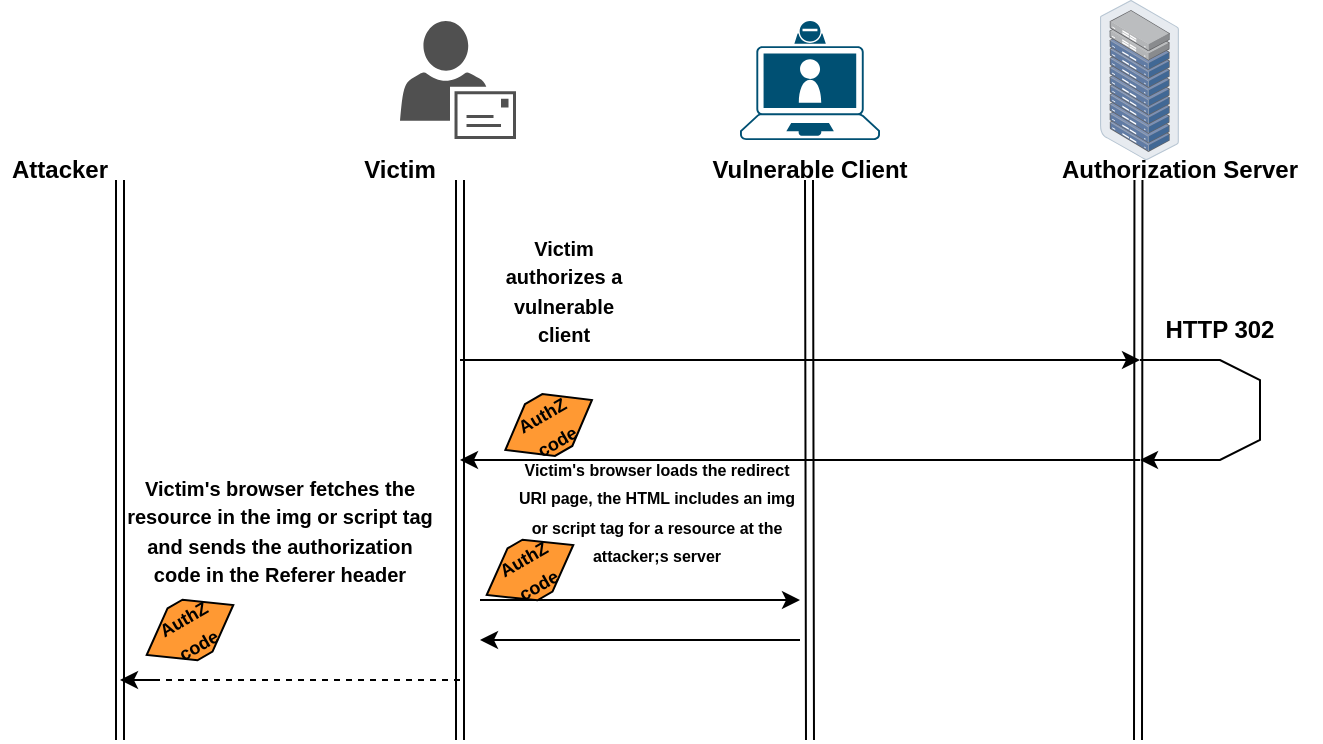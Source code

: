 <mxfile version="24.8.4">
  <diagram name="Page-1" id="c4P0QMS0-4G8p_oBopXX">
    <mxGraphModel dx="1120" dy="468" grid="1" gridSize="10" guides="1" tooltips="1" connect="1" arrows="1" fold="1" page="1" pageScale="1" pageWidth="850" pageHeight="1100" math="0" shadow="0">
      <root>
        <mxCell id="0" />
        <mxCell id="1" parent="0" />
        <mxCell id="PDgRdPxH8ZEeAix5t_-z-18" value="" style="shape=image;html=1;verticalAlign=top;verticalLabelPosition=bottom;labelBackgroundColor=#ffffff;imageAspect=0;aspect=fixed;image=https://cdn2.iconfinder.com/data/icons/woothemes/PNG/intruder.png" vertex="1" parent="1">
          <mxGeometry x="80" y="30" width="80" height="80" as="geometry" />
        </mxCell>
        <mxCell id="PDgRdPxH8ZEeAix5t_-z-19" value="&lt;b&gt;Attacker&lt;/b&gt;" style="text;html=1;align=center;verticalAlign=middle;whiteSpace=wrap;rounded=0;" vertex="1" parent="1">
          <mxGeometry x="60" y="100" width="60" height="30" as="geometry" />
        </mxCell>
        <mxCell id="PDgRdPxH8ZEeAix5t_-z-20" value="" style="sketch=0;pointerEvents=1;shadow=0;dashed=0;html=1;strokeColor=none;fillColor=#505050;labelPosition=center;verticalLabelPosition=bottom;verticalAlign=top;outlineConnect=0;align=center;shape=mxgraph.office.users.mail_user;" vertex="1" parent="1">
          <mxGeometry x="260" y="40.5" width="58" height="59" as="geometry" />
        </mxCell>
        <mxCell id="PDgRdPxH8ZEeAix5t_-z-21" value="&lt;b&gt;Victim&lt;/b&gt;" style="text;html=1;align=center;verticalAlign=middle;whiteSpace=wrap;rounded=0;" vertex="1" parent="1">
          <mxGeometry x="230" y="99.5" width="60" height="30" as="geometry" />
        </mxCell>
        <mxCell id="PDgRdPxH8ZEeAix5t_-z-22" value="" style="points=[[0.13,0.225,0],[0.5,0,0],[0.87,0.225,0],[0.885,0.5,0],[0.985,0.99,0],[0.5,1,0],[0.015,0.99,0],[0.115,0.5,0]];verticalLabelPosition=bottom;sketch=0;html=1;verticalAlign=top;aspect=fixed;align=center;pointerEvents=1;shape=mxgraph.cisco19.laptop_video_client;fillColor=#005073;strokeColor=none;" vertex="1" parent="1">
          <mxGeometry x="430" y="40.5" width="70" height="59.5" as="geometry" />
        </mxCell>
        <mxCell id="PDgRdPxH8ZEeAix5t_-z-23" value="&lt;b&gt;Vulnerable Client&lt;/b&gt;" style="text;html=1;align=center;verticalAlign=middle;whiteSpace=wrap;rounded=0;" vertex="1" parent="1">
          <mxGeometry x="415" y="99.5" width="100" height="30" as="geometry" />
        </mxCell>
        <mxCell id="PDgRdPxH8ZEeAix5t_-z-24" value="" style="image;points=[];aspect=fixed;html=1;align=center;shadow=0;dashed=0;image=img/lib/allied_telesis/storage/Datacenter_Server_Rack_ToR.svg;" vertex="1" parent="1">
          <mxGeometry x="610" y="30" width="39.47" height="80" as="geometry" />
        </mxCell>
        <mxCell id="PDgRdPxH8ZEeAix5t_-z-25" value="&lt;b&gt;Authorization Server&lt;/b&gt;" style="text;html=1;align=center;verticalAlign=middle;whiteSpace=wrap;rounded=0;" vertex="1" parent="1">
          <mxGeometry x="580" y="99.5" width="140.27" height="30" as="geometry" />
        </mxCell>
        <mxCell id="PDgRdPxH8ZEeAix5t_-z-26" value="" style="shape=link;html=1;rounded=0;" edge="1" parent="1">
          <mxGeometry width="100" relative="1" as="geometry">
            <mxPoint x="120" y="120" as="sourcePoint" />
            <mxPoint x="120" y="400" as="targetPoint" />
          </mxGeometry>
        </mxCell>
        <mxCell id="PDgRdPxH8ZEeAix5t_-z-27" value="" style="shape=link;html=1;rounded=0;" edge="1" parent="1">
          <mxGeometry width="100" relative="1" as="geometry">
            <mxPoint x="290" y="120" as="sourcePoint" />
            <mxPoint x="290" y="400" as="targetPoint" />
          </mxGeometry>
        </mxCell>
        <mxCell id="PDgRdPxH8ZEeAix5t_-z-28" value="" style="shape=link;html=1;rounded=0;" edge="1" parent="1">
          <mxGeometry width="100" relative="1" as="geometry">
            <mxPoint x="464.5" y="120" as="sourcePoint" />
            <mxPoint x="465" y="400" as="targetPoint" />
          </mxGeometry>
        </mxCell>
        <mxCell id="PDgRdPxH8ZEeAix5t_-z-29" value="" style="shape=link;html=1;rounded=0;" edge="1" parent="1">
          <mxGeometry width="100" relative="1" as="geometry">
            <mxPoint x="629.23" y="120" as="sourcePoint" />
            <mxPoint x="629" y="400" as="targetPoint" />
          </mxGeometry>
        </mxCell>
        <mxCell id="PDgRdPxH8ZEeAix5t_-z-30" value="" style="endArrow=classic;html=1;rounded=0;" edge="1" parent="1">
          <mxGeometry width="50" height="50" relative="1" as="geometry">
            <mxPoint x="290" y="210" as="sourcePoint" />
            <mxPoint x="630" y="210" as="targetPoint" />
          </mxGeometry>
        </mxCell>
        <mxCell id="PDgRdPxH8ZEeAix5t_-z-35" value="" style="endArrow=classic;html=1;rounded=0;" edge="1" parent="1">
          <mxGeometry width="50" height="50" relative="1" as="geometry">
            <mxPoint x="630" y="210" as="sourcePoint" />
            <mxPoint x="630" y="260" as="targetPoint" />
            <Array as="points">
              <mxPoint x="670" y="210" />
              <mxPoint x="690" y="220" />
              <mxPoint x="690" y="250" />
              <mxPoint x="670" y="260" />
            </Array>
          </mxGeometry>
        </mxCell>
        <mxCell id="PDgRdPxH8ZEeAix5t_-z-36" value="" style="endArrow=classic;html=1;rounded=0;" edge="1" parent="1">
          <mxGeometry width="50" height="50" relative="1" as="geometry">
            <mxPoint x="630" y="260" as="sourcePoint" />
            <mxPoint x="290" y="260" as="targetPoint" />
          </mxGeometry>
        </mxCell>
        <mxCell id="PDgRdPxH8ZEeAix5t_-z-37" value="" style="endArrow=classic;html=1;rounded=0;" edge="1" parent="1">
          <mxGeometry width="50" height="50" relative="1" as="geometry">
            <mxPoint x="300" y="330" as="sourcePoint" />
            <mxPoint x="460" y="330" as="targetPoint" />
          </mxGeometry>
        </mxCell>
        <mxCell id="PDgRdPxH8ZEeAix5t_-z-38" value="" style="endArrow=classic;html=1;rounded=0;" edge="1" parent="1">
          <mxGeometry width="50" height="50" relative="1" as="geometry">
            <mxPoint x="460" y="350" as="sourcePoint" />
            <mxPoint x="300" y="350" as="targetPoint" />
          </mxGeometry>
        </mxCell>
        <mxCell id="PDgRdPxH8ZEeAix5t_-z-39" value="" style="endArrow=none;dashed=1;html=1;rounded=0;" edge="1" parent="1">
          <mxGeometry width="50" height="50" relative="1" as="geometry">
            <mxPoint x="290" y="370" as="sourcePoint" />
            <mxPoint x="140" y="370" as="targetPoint" />
          </mxGeometry>
        </mxCell>
        <mxCell id="PDgRdPxH8ZEeAix5t_-z-40" value="" style="endArrow=classic;html=1;rounded=0;" edge="1" parent="1">
          <mxGeometry width="50" height="50" relative="1" as="geometry">
            <mxPoint x="140" y="370" as="sourcePoint" />
            <mxPoint x="120" y="370" as="targetPoint" />
          </mxGeometry>
        </mxCell>
        <mxCell id="PDgRdPxH8ZEeAix5t_-z-42" value="&lt;b&gt;&lt;font style=&quot;font-size: 9px;&quot;&gt;AuthZ&lt;/font&gt;&lt;/b&gt;&lt;div&gt;&lt;b&gt;&lt;font style=&quot;font-size: 9px;&quot;&gt;code&lt;/font&gt;&lt;/b&gt;&lt;/div&gt;" style="shape=hexagon;perimeter=hexagonPerimeter2;whiteSpace=wrap;html=1;fixedSize=1;fillColor=#FF9933;rotation=-30;" vertex="1" parent="1">
          <mxGeometry x="309.33" y="227.5" width="50" height="30" as="geometry" />
        </mxCell>
        <mxCell id="PDgRdPxH8ZEeAix5t_-z-43" value="&lt;b&gt;&lt;font style=&quot;font-size: 9px;&quot;&gt;AuthZ&lt;/font&gt;&lt;/b&gt;&lt;div&gt;&lt;b&gt;&lt;font style=&quot;font-size: 9px;&quot;&gt;code&lt;/font&gt;&lt;/b&gt;&lt;/div&gt;" style="shape=hexagon;perimeter=hexagonPerimeter2;whiteSpace=wrap;html=1;fixedSize=1;fillColor=#FF9933;rotation=-30;size=20.67;" vertex="1" parent="1">
          <mxGeometry x="130.0" y="330" width="50" height="30" as="geometry" />
        </mxCell>
        <mxCell id="PDgRdPxH8ZEeAix5t_-z-44" value="&lt;b&gt;&lt;font style=&quot;font-size: 9px;&quot;&gt;AuthZ&lt;/font&gt;&lt;/b&gt;&lt;div&gt;&lt;b&gt;&lt;font style=&quot;font-size: 9px;&quot;&gt;code&lt;/font&gt;&lt;/b&gt;&lt;/div&gt;" style="shape=hexagon;perimeter=hexagonPerimeter2;whiteSpace=wrap;html=1;fixedSize=1;fillColor=#FF9933;rotation=-30;size=20.67;" vertex="1" parent="1">
          <mxGeometry x="300" y="300" width="50" height="30" as="geometry" />
        </mxCell>
        <mxCell id="PDgRdPxH8ZEeAix5t_-z-45" value="&lt;b&gt;HTTP 302&lt;/b&gt;" style="text;html=1;align=center;verticalAlign=middle;whiteSpace=wrap;rounded=0;" vertex="1" parent="1">
          <mxGeometry x="640" y="180" width="60" height="30" as="geometry" />
        </mxCell>
        <mxCell id="PDgRdPxH8ZEeAix5t_-z-46" value="&lt;b&gt;&lt;font style=&quot;font-size: 10px;&quot;&gt;Victim authorizes a vulnerable client&lt;/font&gt;&lt;/b&gt;" style="text;html=1;align=center;verticalAlign=middle;whiteSpace=wrap;rounded=0;" vertex="1" parent="1">
          <mxGeometry x="304.33" y="160" width="75.67" height="30" as="geometry" />
        </mxCell>
        <mxCell id="PDgRdPxH8ZEeAix5t_-z-47" value="&lt;font style=&quot;font-size: 8px;&quot;&gt;&lt;b&gt;Victim&#39;s browser loads the redirect URI page, the HTML includes an img or script tag for a resource at the attacker;s server&lt;/b&gt;&lt;/font&gt;" style="text;html=1;align=center;verticalAlign=middle;whiteSpace=wrap;rounded=0;" vertex="1" parent="1">
          <mxGeometry x="318" y="270" width="140.67" height="30" as="geometry" />
        </mxCell>
        <mxCell id="PDgRdPxH8ZEeAix5t_-z-48" value="&lt;b&gt;&lt;font style=&quot;font-size: 10px;&quot;&gt;Victim&#39;s browser fetches the resource in the img or script tag and sends the authorization code in the Referer header&lt;/font&gt;&lt;/b&gt;" style="text;html=1;align=center;verticalAlign=middle;whiteSpace=wrap;rounded=0;" vertex="1" parent="1">
          <mxGeometry x="120" y="280" width="160" height="30" as="geometry" />
        </mxCell>
      </root>
    </mxGraphModel>
  </diagram>
</mxfile>
